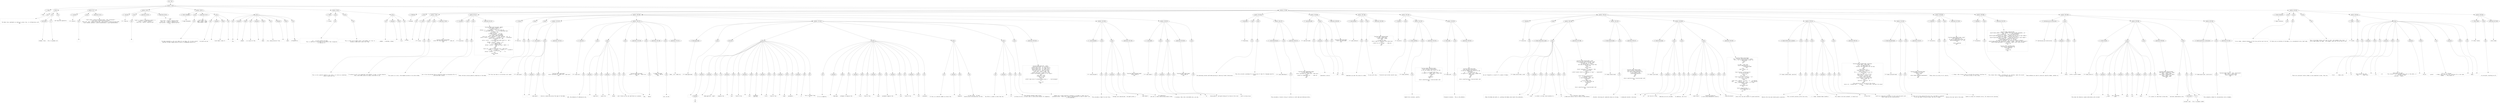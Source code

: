 digraph lpegNode {

node [fontname=Helvetica]
edge [style=dashed]

doc_0 [label="doc - 652"]


doc_0 -> { section_1}
{rank=same; section_1}

section_1 [label="section: 1-618"]


// END RANK doc_0

section_1 -> { header_2 prose_3 section_4 section_5 section_6 section_7 section_8 section_9}
{rank=same; header_2 prose_3 section_4 section_5 section_6 section_7 section_8 section_9}

header_2 [label="1 : Node"]

prose_3 [label="prose"]

section_4 [label="section: 8-17"]

section_5 [label="section: 18-37"]

section_6 [label="section: 38-54"]

section_7 [label="section: 55-66"]

section_8 [label="section: 67-580"]

section_9 [label="section: 619-642"]


// END RANK section_1

header_2 -> leaf_10
leaf_10  [color=Gray,shape=rectangle,fontname=Inconsolata,label="* Node"]
// END RANK header_2

prose_3 -> { raw_11 link_12 raw_13}
{rank=same; raw_11 link_12 raw_13}

raw_11 [label="raw"]

link_12 [label="link"]

raw_13 [label="raw"]


// END RANK prose_3

raw_11 -> leaf_14
leaf_14  [color=Gray,shape=rectangle,fontname=Inconsolata,label="


  The Node class implements an abstract syntax tree, in collaboration with
the "]
// END RANK raw_11

link_12 -> { anchortext_15 url_16}
{rank=same; anchortext_15 url_16}

anchortext_15 [label="anchortext"]

url_16 [label="url"]


// END RANK link_12

anchortext_15 -> leaf_17
leaf_17  [color=Gray,shape=rectangle,fontname=Inconsolata,label="Grammar class"]
// END RANK anchortext_15

url_16 -> leaf_18
leaf_18  [color=Gray,shape=rectangle,fontname=Inconsolata,label="hts://~/grammar.orb"]
// END RANK url_16

raw_13 -> leaf_19
leaf_19  [color=Gray,shape=rectangle,fontname=Inconsolata,label=" and lpeg more generally.

"]
// END RANK raw_13

section_4 -> { header_20 prose_21 codeblock_22}
{rank=same; header_20 prose_21 codeblock_22}

header_20 [label="4 : asserts"]

prose_21 [label="prose"]

codeblock_22 [label="code block 10-15"]


// END RANK section_4

header_20 -> leaf_23
leaf_23  [color=Gray,shape=rectangle,fontname=Inconsolata,label="**** asserts"]
// END RANK header_20

prose_21 -> { raw_24}
{rank=same; raw_24}

raw_24 [label="raw"]


// END RANK prose_21

raw_24 -> leaf_25
leaf_25  [color=Gray,shape=rectangle,fontname=Inconsolata,label="
"]
// END RANK raw_24

codeblock_22 -> leaf_26
leaf_26  [color=Gray,shape=rectangle,fontname=Inconsolata,label="local yield = assert(coroutine.yield, \"uses coroutines\")
local wrap = assert(coroutine.wrap)
local sub, find = assert(string.sub, \"uses string\"), assert(string.find)
local setmeta, getmeta = assert(setmetatable), assert(getmetatable)"]
// END RANK codeblock_22

section_5 -> { header_27 prose_28 codeblock_29 codeblock_30}
{rank=same; header_27 prose_28 codeblock_29 codeblock_30}

header_27 [label="4 : requires"]

prose_28 [label="prose"]

codeblock_29 [label="code block 20-24"]

codeblock_30 [label="code block 28-35"]


// END RANK section_5

header_27 -> leaf_31
leaf_31  [color=Gray,shape=rectangle,fontname=Inconsolata,label="**** requires"]
// END RANK header_27

prose_28 -> { raw_32}
{rank=same; raw_32}

raw_32 [label="raw"]


// END RANK prose_28

raw_32 -> leaf_33
leaf_33  [color=Gray,shape=rectangle,fontname=Inconsolata,label="
"]
// END RANK raw_32

codeblock_29 -> leaf_34
leaf_34  [color=Gray,shape=rectangle,fontname=Inconsolata,label="local s = require \"singletons:status\" ()
local a = require \"anterm\"
local dot = require \"espalier/dot\""]
// END RANK codeblock_29

codeblock_30 -> leaf_35
leaf_35  [color=Gray,shape=rectangle,fontname=Inconsolata,label="   -- ergo
   --[[
   local html = require \"espalier/html\"
   local css  = require \"espalier/css\"
   local portal = require \"espalier/portal\"
   --]]"]
// END RANK codeblock_30

section_6 -> { header_36 prose_37 codeblock_38 prose_39 prose_40}
{rank=same; header_36 prose_37 codeblock_38 prose_39 prose_40}

header_36 [label="2 : Node metatable"]

prose_37 [label="prose"]

codeblock_38 [label="code block 43-47"]

prose_39 [label="prose"]

prose_40 [label="prose"]


// END RANK section_6

header_36 -> leaf_41
leaf_41  [color=Gray,shape=rectangle,fontname=Inconsolata,label="** Node metatable"]
// END RANK header_36

prose_37 -> { raw_42}
{rank=same; raw_42}

raw_42 [label="raw"]


// END RANK prose_37

raw_42 -> leaf_43
leaf_43  [color=Gray,shape=rectangle,fontname=Inconsolata,label="

  The Node metatable is the root table for any Node, all of which should
subclass through [[Node:inherit()][hts://~/node#node:inherit()]].
"]
// END RANK raw_42

codeblock_38 -> leaf_44
leaf_44  [color=Gray,shape=rectangle,fontname=Inconsolata,label="local Node = {}
Node.__index = Node
Node.isNode = Node"]
// END RANK codeblock_38

prose_39 -> { raw_45 prespace_46 literal_47 raw_48}
{rank=same; raw_45 prespace_46 literal_47 raw_48}

raw_45 [label="raw"]

prespace_46 [label="prespace"]

literal_47 [label="literal"]

raw_48 [label="raw"]


// END RANK prose_39

raw_45 -> leaf_49
leaf_49  [color=Gray,shape=rectangle,fontname=Inconsolata,label="
we would now say"]
// END RANK raw_45

prespace_46 -> leaf_50
leaf_50  [color=Gray,shape=rectangle,fontname=Inconsolata,label=" "]
// END RANK prespace_46

literal_47 -> leaf_51
leaf_51  [color=Gray,shape=rectangle,fontname=Inconsolata,label="local Node = meta {}"]
// END RANK literal_47

raw_48 -> leaf_52
leaf_52  [color=Gray,shape=rectangle,fontname=Inconsolata,label=".
"]
// END RANK raw_48

prose_40 -> { raw_53 prespace_54 literal_55 raw_56 prespace_57 literal_58 raw_59 prespace_60 literal_61 raw_62}
{rank=same; raw_53 prespace_54 literal_55 raw_56 prespace_57 literal_58 raw_59 prespace_60 literal_61 raw_62}

raw_53 [label="raw"]

prespace_54 [label="prespace"]

literal_55 [label="literal"]

raw_56 [label="raw"]

prespace_57 [label="prespace"]

literal_58 [label="literal"]

raw_59 [label="raw"]

prespace_60 [label="prespace"]

literal_61 [label="literal"]

raw_62 [label="raw"]


// END RANK prose_40

raw_53 -> leaf_63
leaf_63  [color=Gray,shape=rectangle,fontname=Inconsolata,label="
The"]
// END RANK raw_53

prespace_54 -> leaf_64
leaf_64  [color=Gray,shape=rectangle,fontname=Inconsolata,label=" "]
// END RANK prespace_54

literal_55 -> leaf_65
leaf_65  [color=Gray,shape=rectangle,fontname=Inconsolata,label="isNode"]
// END RANK literal_55

raw_56 -> leaf_66
leaf_66  [color=Gray,shape=rectangle,fontname=Inconsolata,label=" is a quirk of the"]
// END RANK raw_56

prespace_57 -> leaf_67
leaf_67  [color=Gray,shape=rectangle,fontname=Inconsolata,label=" "]
// END RANK prespace_57

literal_58 -> leaf_68
leaf_68  [color=Gray,shape=rectangle,fontname=Inconsolata,label="Node"]
// END RANK literal_58

raw_59 -> leaf_69
leaf_69  [color=Gray,shape=rectangle,fontname=Inconsolata,label=" arcy, being distinct from"]
// END RANK raw_59

prespace_60 -> leaf_70
leaf_70  [color=Gray,shape=rectangle,fontname=Inconsolata,label=" "]
// END RANK prespace_60

literal_61 -> leaf_71
leaf_71  [color=Gray,shape=rectangle,fontname=Inconsolata,label="idEst"]
// END RANK literal_61

raw_62 -> leaf_72
leaf_72  [color=Gray,shape=rectangle,fontname=Inconsolata,label=" for
orthogonality.

"]
// END RANK raw_62

section_7 -> { header_73 prose_74 prose_75 prose_76}
{rank=same; header_73 prose_74 prose_75 prose_76}

header_73 [label="2 : Fields"]

prose_74 [label="prose"]

prose_75 [label="prose"]

prose_76 [label="prose"]


// END RANK section_7

header_73 -> leaf_77
leaf_77  [color=Gray,shape=rectangle,fontname=Inconsolata,label="** Fields"]
// END RANK header_73

prose_74 -> { raw_78}
{rank=same; raw_78}

raw_78 [label="raw"]


// END RANK prose_74

raw_78 -> leaf_79
leaf_79  [color=Gray,shape=rectangle,fontname=Inconsolata,label="

   - id :  A string naming the Node.
           This is identical to the name of the pattern that recognizes
           or captures it.
"]
// END RANK raw_78

prose_75 -> { raw_80}
{rank=same; raw_80}

raw_80 [label="raw"]


// END RANK prose_75

raw_80 -> leaf_81
leaf_81  [color=Gray,shape=rectangle,fontname=Inconsolata,label="
           This is never set on Node itself, and Grammar will fail to
           produce a Node which lacks this flag.
"]
// END RANK raw_80

prose_76 -> { raw_82 prespace_83 literal_84 raw_85}
{rank=same; raw_82 prespace_83 literal_84 raw_85}

raw_82 [label="raw"]

prespace_83 [label="prespace"]

literal_84 [label="literal"]

raw_85 [label="raw"]


// END RANK prose_76

raw_82 -> leaf_86
leaf_86  [color=Gray,shape=rectangle,fontname=Inconsolata,label="
   - isNode :  A boolean, always"]
// END RANK raw_82

prespace_83 -> leaf_87
leaf_87  [color=Gray,shape=rectangle,fontname=Inconsolata,label=" "]
// END RANK prespace_83

literal_84 -> leaf_88
leaf_88  [color=Gray,shape=rectangle,fontname=Inconsolata,label="true"]
// END RANK literal_84

raw_85 -> leaf_89
leaf_89  [color=Gray,shape=rectangle,fontname=Inconsolata,label="/truthy.

"]
// END RANK raw_85

section_8 -> { header_90 prose_91 section_92 section_93 section_94 section_95 section_96 section_97 section_98 section_99 section_100 section_101 section_102}
{rank=same; header_90 prose_91 section_92 section_93 section_94 section_95 section_96 section_97 section_98 section_99 section_100 section_101 section_102}

header_90 [label="2 : Methods"]

prose_91 [label="prose"]

section_92 [label="section: 70-84"]

section_93 [label="section: 85-127"]

section_94 [label="section: 128-238"]

section_95 [label="section: 254-261"]

section_96 [label="section: 276-286"]

section_97 [label="section: 287-306"]

section_98 [label="section: 307-333"]

section_99 [label="section: 356-512"]

section_100 [label="section: 530-548"]

section_101 [label="section: 549-580"]

section_102 [label="section: 581-606"]


// END RANK section_8

header_90 -> leaf_103
leaf_103  [color=Gray,shape=rectangle,fontname=Inconsolata,label="** Methods"]
// END RANK header_90

prose_91 -> { raw_104}
{rank=same; raw_104}

raw_104 [label="raw"]


// END RANK prose_91

raw_104 -> leaf_105
leaf_105  [color=Gray,shape=rectangle,fontname=Inconsolata,label="

"]
// END RANK raw_104

section_92 -> { header_106 prose_107 prose_108 codeblock_109}
{rank=same; header_106 prose_107 prose_108 codeblock_109}

header_106 [label="4 : toLua"]

prose_107 [label="prose"]

prose_108 [label="prose"]

codeblock_109 [label="code block 78-82"]


// END RANK section_92

header_106 -> leaf_110
leaf_110  [color=Gray,shape=rectangle,fontname=Inconsolata,label="**** toLua"]
// END RANK header_106

prose_107 -> { raw_111}
{rank=same; raw_111}

raw_111 [label="raw"]


// END RANK prose_107

raw_111 -> leaf_112
leaf_112  [color=Gray,shape=rectangle,fontname=Inconsolata,label="

This is not a general method in any sense, it's here as a backstop
while I build out Clu.
"]
// END RANK raw_111

prose_108 -> { raw_113}
{rank=same; raw_113}

raw_113 [label="raw"]


// END RANK prose_108

raw_113 -> leaf_114
leaf_114  [color=Gray,shape=rectangle,fontname=Inconsolata,label="
I'm going to call it an important root method: it says, in plain English,
that a bare Node cannot be simply converted to Lua.
"]
// END RANK raw_113

codeblock_109 -> leaf_115
leaf_115  [color=Gray,shape=rectangle,fontname=Inconsolata,label="function Node.toLua(node)
  s:halt(\"No toLua method for \" .. node.id)
end"]
// END RANK codeblock_109

section_93 -> { header_116 prose_117 prose_118 codeblock_119}
{rank=same; header_116 prose_117 prose_118 codeblock_119}

header_116 [label="3 : Visualizer"]

prose_117 [label="prose"]

prose_118 [label="prose"]

codeblock_119 [label="code block 94-125"]


// END RANK section_93

header_116 -> leaf_120
leaf_120  [color=Gray,shape=rectangle,fontname=Inconsolata,label="*** Visualizer"]
// END RANK header_116

prose_117 -> { raw_121}
{rank=same; raw_121}

raw_121 [label="raw"]


// END RANK prose_117

raw_121 -> leaf_122
leaf_122  [color=Gray,shape=rectangle,fontname=Inconsolata,label="

This gives us a nice, tree-shaped printout of an entire Node.
"]
// END RANK raw_121

prose_118 -> { raw_123}
{rank=same; raw_123}

raw_123 [label="raw"]


// END RANK prose_118

raw_123 -> leaf_124
leaf_124  [color=Gray,shape=rectangle,fontname=Inconsolata,label="
We're less disciplined than we should be about up-assigning this to
inherited Node classes.
"]
// END RANK raw_123

codeblock_119 -> leaf_125
leaf_125  [color=Gray,shape=rectangle,fontname=Inconsolata,label="function Node.toString(node, depth)
   local depth = depth or 0
   local phrase = \"\"
   phrase = (\"  \"):rep(depth) .. a.bright(node.id) .. \"    \"
      .. a.cyan(node.first) .. \"-\" .. a.cyan(node.last)
   if node[1] then
      local extra = \"    \"
      if Node.len(node) > 56 then
         --  Truncate in the middle
         local span = Node.span(node)
         local pre, post = sub(span, 1, 26), sub(span, -26, -1)
         extra = extra .. a.dim(pre) .. a.bright(\"………\") .. a.dim(post)
         extra = extra:gsub(\"\\n\", \"◼︎\")
      else
         extra = extra .. a.dim(Node.span(node):gsub(\"\\n\", \"◼︎\"))
      end
      phrase = phrase .. extra .. \"\\n\"
      for _,v in ipairs(node) do
         if (v.isNode) then
            phrase = phrase .. Node.toString(v, depth + 1)
         end
      end
   else
      local val = node.str:sub(node.first, node.last)
                          :gsub(\" \", a.clear() .. a.dim(\"_\") .. a.green())
      val = a.green(val)
      phrase = phrase .. \"    \" .. val  .. \"\\n\"
   end
   return phrase
end"]
// END RANK codeblock_119

section_94 -> { header_126 prose_127 prose_128 section_129 section_130 section_131 section_132 section_133}
{rank=same; header_126 prose_127 prose_128 section_129 section_130 section_131 section_132 section_133}

header_126 [label="3 : Metrics"]

prose_127 [label="prose"]

prose_128 [label="prose"]

section_129 [label="section: 135-145"]

section_130 [label="section: 146-174"]

section_131 [label="section: 175-222"]

section_132 [label="section: 223-238"]

section_133 [label="section: 239-253"]


// END RANK section_94

header_126 -> leaf_134
leaf_134  [color=Gray,shape=rectangle,fontname=Inconsolata,label="*** Metrics"]
// END RANK header_126

prose_127 -> { raw_135}
{rank=same; raw_135}

raw_135 [label="raw"]


// END RANK prose_127

raw_135 -> leaf_136
leaf_136  [color=Gray,shape=rectangle,fontname=Inconsolata,label="

These retrieve various general properties of the Node.
"]
// END RANK raw_135

prose_128 -> { raw_137}
{rank=same; raw_137}

raw_137 [label="raw"]


// END RANK prose_128

raw_137 -> leaf_138
leaf_138  [color=Gray,shape=rectangle,fontname=Inconsolata,label="
The focus has been on correctness over speed.

"]
// END RANK raw_137

section_129 -> { header_139 prose_140 codeblock_141}
{rank=same; header_139 prose_140 codeblock_141}

header_139 [label="4 : node:span()"]

prose_140 [label="prose"]

codeblock_141 [label="code block 139-143"]


// END RANK section_129

header_139 -> leaf_142
leaf_142  [color=Gray,shape=rectangle,fontname=Inconsolata,label="**** node:span()"]
// END RANK header_139

prose_140 -> { raw_143 prespace_144 literal_145 raw_146}
{rank=same; raw_143 prespace_144 literal_145 raw_146}

raw_143 [label="raw"]

prespace_144 [label="prespace"]

literal_145 [label="literal"]

raw_146 [label="raw"]


// END RANK prose_140

raw_143 -> leaf_147
leaf_147  [color=Gray,shape=rectangle,fontname=Inconsolata,label=""]
// END RANK raw_143

prespace_144 -> leaf_148
leaf_148  [color=Gray,shape=rectangle,fontname=Inconsolata,label=""]
// END RANK prespace_144

literal_145 -> leaf_149
leaf_149  [color=Gray,shape=rectangle,fontname=Inconsolata,label="node:span()"]
// END RANK literal_145

raw_146 -> leaf_150
leaf_150  [color=Gray,shape=rectangle,fontname=Inconsolata,label=" returns a substring across the span of the Node.
"]
// END RANK raw_146

codeblock_141 -> leaf_151
leaf_151  [color=Gray,shape=rectangle,fontname=Inconsolata,label="function Node.span(node)
   return sub(node.str, node.first, node.last)
end"]
// END RANK codeblock_141

section_130 -> { header_152 prose_153 prose_154 prose_155 codeblock_156 prose_157 codeblock_158 prose_159 codeblock_160}
{rank=same; header_152 prose_153 prose_154 prose_155 codeblock_156 prose_157 codeblock_158 prose_159 codeblock_160}

header_152 [label="4 : node:len()"]

prose_153 [label="prose"]

prose_154 [label="prose"]

prose_155 [label="prose"]

codeblock_156 [label="code block 154-158"]

prose_157 [label="prose"]

codeblock_158 [label="code block 162-166"]

prose_159 [label="prose"]

codeblock_160 [label="code block 170-172"]


// END RANK section_130

header_152 -> leaf_161
leaf_161  [color=Gray,shape=rectangle,fontname=Inconsolata,label="**** node:len()"]
// END RANK header_152

prose_153 -> { raw_162}
{rank=same; raw_162}

raw_162 [label="raw"]


// END RANK prose_153

raw_162 -> leaf_163
leaf_163  [color=Gray,shape=rectangle,fontname=Inconsolata,label="

ahh, the pleasure of indexing by one.
"]
// END RANK raw_162

prose_154 -> { prespace_164 literal_165 raw_166 prespace_167 literal_168 raw_169}
{rank=same; prespace_164 literal_165 raw_166 prespace_167 literal_168 raw_169}

prespace_164 [label="prespace"]

literal_165 [label="literal"]

raw_166 [label="raw"]

prespace_167 [label="prespace"]

literal_168 [label="literal"]

raw_169 [label="raw"]


// END RANK prose_154

prespace_164 -> leaf_170
leaf_170  [color=Gray,shape=rectangle,fontname=Inconsolata,label=""]
// END RANK prespace_164

literal_165 -> leaf_171
leaf_171  [color=Gray,shape=rectangle,fontname=Inconsolata,label="node:len()"]
// END RANK literal_165

raw_166 -> leaf_172
leaf_172  [color=Gray,shape=rectangle,fontname=Inconsolata,label=" gives the"]
// END RANK raw_166

prespace_167 -> leaf_173
leaf_173  [color=Gray,shape=rectangle,fontname=Inconsolata,label=" "]
// END RANK prespace_167

literal_168 -> leaf_174
leaf_174  [color=Gray,shape=rectangle,fontname=Inconsolata,label="#node"]
// END RANK literal_168

raw_169 -> leaf_175
leaf_175  [color=Gray,shape=rectangle,fontname=Inconsolata,label=" and I think we can just add that as a synonym.
"]
// END RANK raw_169

prose_155 -> { raw_176}
{rank=same; raw_176}

raw_176 [label="raw"]


// END RANK prose_155

raw_176 -> leaf_177
leaf_177  [color=Gray,shape=rectangle,fontname=Inconsolata,label="
hmm.
"]
// END RANK raw_176

codeblock_156 -> leaf_178
leaf_178  [color=Gray,shape=rectangle,fontname=Inconsolata,label="function Node.len(node)
    return 1 + node.last - node.first
end"]
// END RANK codeblock_156

prose_157 -> { raw_179}
{rank=same; raw_179}

raw_179 [label="raw"]


// END RANK prose_157

raw_179 -> leaf_180
leaf_180  [color=Gray,shape=rectangle,fontname=Inconsolata,label="
Hence
"]
// END RANK raw_179

codeblock_158 -> leaf_181
leaf_181  [color=Gray,shape=rectangle,fontname=Inconsolata,label="fn Node.len(node)
   -> @last - @first
end"]
// END RANK codeblock_158

prose_159 -> { raw_182}
{rank=same; raw_182}

raw_182 [label="raw"]


// END RANK prose_159

raw_182 -> leaf_183
leaf_183  [color=Gray,shape=rectangle,fontname=Inconsolata,label="
yes, we can:
"]
// END RANK raw_182

codeblock_160 -> leaf_184
leaf_184  [color=Gray,shape=rectangle,fontname=Inconsolata,label="Node.__len = Node.len"]
// END RANK codeblock_160

section_131 -> { header_185 prose_186 structure_187 prose_188 prose_189 prose_190 prose_191 prose_192 codeblock_193}
{rank=same; header_185 prose_186 structure_187 prose_188 prose_189 prose_190 prose_191 prose_192 codeblock_193}

header_185 [label="4 : Node:gap(node)"]

prose_186 [label="prose"]

structure_187 [label="structure"]

prose_188 [label="prose"]

prose_189 [label="prose"]

prose_190 [label="prose"]

prose_191 [label="prose"]

prose_192 [label="prose"]

codeblock_193 [label="code block 200-220"]


// END RANK section_131

header_185 -> leaf_194
leaf_194  [color=Gray,shape=rectangle,fontname=Inconsolata,label="**** Node:gap(node)"]
// END RANK header_185

prose_186 -> { raw_195}
{rank=same; raw_195}

raw_195 [label="raw"]


// END RANK prose_186

raw_195 -> leaf_196
leaf_196  [color=Gray,shape=rectangle,fontname=Inconsolata,label="
"]
// END RANK raw_195

structure_187 -> { hashline_197}
{rank=same; hashline_197}

hashline_197 [label="hashline"]


// END RANK structure_187

hashline_197 -> { hashtag_198}
{rank=same; hashtag_198}

hashtag_198 [label="hashtag"]


// END RANK hashline_197

hashtag_198 -> leaf_199
leaf_199  [color=Gray,shape=rectangle,fontname=Inconsolata,label="NB"]
// END RANK hashtag_198

prose_188 -> { prespace_200 literal_201 raw_202 prespace_203 literal_204 raw_205 prespace_206 literal_207 raw_208 prespace_209 literal_210 raw_211 prespace_212 literal_213 raw_214 prespace_215 bold_216 raw_217}
{rank=same; prespace_200 literal_201 raw_202 prespace_203 literal_204 raw_205 prespace_206 literal_207 raw_208 prespace_209 literal_210 raw_211 prespace_212 literal_213 raw_214 prespace_215 bold_216 raw_217}

prespace_200 [label="prespace"]

literal_201 [label="literal"]

raw_202 [label="raw"]

prespace_203 [label="prespace"]

literal_204 [label="literal"]

raw_205 [label="raw"]

prespace_206 [label="prespace"]

literal_207 [label="literal"]

raw_208 [label="raw"]

prespace_209 [label="prespace"]

literal_210 [label="literal"]

raw_211 [label="raw"]

prespace_212 [label="prespace"]

literal_213 [label="literal"]

raw_214 [label="raw"]

prespace_215 [label="prespace"]

bold_216 [label="bold"]

raw_217 [label="raw"]


// END RANK prose_188

prespace_200 -> leaf_218
leaf_218  [color=Gray,shape=rectangle,fontname=Inconsolata,label=""]
// END RANK prespace_200

literal_201 -> leaf_219
leaf_219  [color=Gray,shape=rectangle,fontname=Inconsolata,label="Node.gap(left, right)"]
// END RANK literal_201

raw_202 -> leaf_220
leaf_220  [color=Gray,shape=rectangle,fontname=Inconsolata,label=" compares the"]
// END RANK raw_202

prespace_203 -> leaf_221
leaf_221  [color=Gray,shape=rectangle,fontname=Inconsolata,label=" "]
// END RANK prespace_203

literal_204 -> leaf_222
leaf_222  [color=Gray,shape=rectangle,fontname=Inconsolata,label="last"]
// END RANK literal_204

raw_205 -> leaf_223
leaf_223  [color=Gray,shape=rectangle,fontname=Inconsolata,label=" field of the"]
// END RANK raw_205

prespace_206 -> leaf_224
leaf_224  [color=Gray,shape=rectangle,fontname=Inconsolata,label=" "]
// END RANK prespace_206

literal_207 -> leaf_225
leaf_225  [color=Gray,shape=rectangle,fontname=Inconsolata,label="left"]
// END RANK literal_207

raw_208 -> leaf_226
leaf_226  [color=Gray,shape=rectangle,fontname=Inconsolata,label=" parameter
with the"]
// END RANK raw_208

prespace_209 -> leaf_227
leaf_227  [color=Gray,shape=rectangle,fontname=Inconsolata,label=" "]
// END RANK prespace_209

literal_210 -> leaf_228
leaf_228  [color=Gray,shape=rectangle,fontname=Inconsolata,label="first"]
// END RANK literal_210

raw_211 -> leaf_229
leaf_229  [color=Gray,shape=rectangle,fontname=Inconsolata,label=" field of the"]
// END RANK raw_211

prespace_212 -> leaf_230
leaf_230  [color=Gray,shape=rectangle,fontname=Inconsolata,label=" "]
// END RANK prespace_212

literal_213 -> leaf_231
leaf_231  [color=Gray,shape=rectangle,fontname=Inconsolata,label="right"]
// END RANK literal_213

raw_214 -> leaf_232
leaf_232  [color=Gray,shape=rectangle,fontname=Inconsolata,label=" parameter,"]
// END RANK raw_214

prespace_215 -> leaf_233
leaf_233  [color=Gray,shape=rectangle,fontname=Inconsolata,label=" "]
// END RANK prespace_215

bold_216 -> leaf_234
leaf_234  [color=Gray,shape=rectangle,fontname=Inconsolata,label="if"]
// END RANK bold_216

raw_217 -> leaf_235
leaf_235  [color=Gray,shape=rectangle,fontname=Inconsolata,label=" this is greater than
0.
"]
// END RANK raw_217

prose_189 -> { raw_236 prespace_237 literal_238 raw_239 prespace_240 literal_241 raw_242 prespace_243 literal_244 raw_245 prespace_246 literal_247 raw_248 prespace_249 literal_250 raw_251}
{rank=same; raw_236 prespace_237 literal_238 raw_239 prespace_240 literal_241 raw_242 prespace_243 literal_244 raw_245 prespace_246 literal_247 raw_248 prespace_249 literal_250 raw_251}

raw_236 [label="raw"]

prespace_237 [label="prespace"]

literal_238 [label="literal"]

raw_239 [label="raw"]

prespace_240 [label="prespace"]

literal_241 [label="literal"]

raw_242 [label="raw"]

prespace_243 [label="prespace"]

literal_244 [label="literal"]

raw_245 [label="raw"]

prespace_246 [label="prespace"]

literal_247 [label="literal"]

raw_248 [label="raw"]

prespace_249 [label="prespace"]

literal_250 [label="literal"]

raw_251 [label="raw"]


// END RANK prose_189

raw_236 -> leaf_252
leaf_252  [color=Gray,shape=rectangle,fontname=Inconsolata,label="
If it is negative,"]
// END RANK raw_236

prespace_237 -> leaf_253
leaf_253  [color=Gray,shape=rectangle,fontname=Inconsolata,label=" "]
// END RANK prespace_237

literal_238 -> leaf_254
leaf_254  [color=Gray,shape=rectangle,fontname=Inconsolata,label="Node.gap"]
// END RANK literal_238

raw_239 -> leaf_255
leaf_255  [color=Gray,shape=rectangle,fontname=Inconsolata,label=" attempts to measure the"]
// END RANK raw_239

prespace_240 -> leaf_256
leaf_256  [color=Gray,shape=rectangle,fontname=Inconsolata,label=" "]
// END RANK prespace_240

literal_241 -> leaf_257
leaf_257  [color=Gray,shape=rectangle,fontname=Inconsolata,label="first"]
// END RANK literal_241

raw_242 -> leaf_258
leaf_258  [color=Gray,shape=rectangle,fontname=Inconsolata,label=" field of the"]
// END RANK raw_242

prespace_243 -> leaf_259
leaf_259  [color=Gray,shape=rectangle,fontname=Inconsolata,label=""]
// END RANK prespace_243

literal_244 -> leaf_260
leaf_260  [color=Gray,shape=rectangle,fontname=Inconsolata,label="right"]
// END RANK literal_244

raw_245 -> leaf_261
leaf_261  [color=Gray,shape=rectangle,fontname=Inconsolata,label=" parameter against the"]
// END RANK raw_245

prespace_246 -> leaf_262
leaf_262  [color=Gray,shape=rectangle,fontname=Inconsolata,label=" "]
// END RANK prespace_246

literal_247 -> leaf_263
leaf_263  [color=Gray,shape=rectangle,fontname=Inconsolata,label="last"]
// END RANK literal_247

raw_248 -> leaf_264
leaf_264  [color=Gray,shape=rectangle,fontname=Inconsolata,label=" field of the"]
// END RANK raw_248

prespace_249 -> leaf_265
leaf_265  [color=Gray,shape=rectangle,fontname=Inconsolata,label=" "]
// END RANK prespace_249

literal_250 -> leaf_266
leaf_266  [color=Gray,shape=rectangle,fontname=Inconsolata,label="left"]
// END RANK literal_250

raw_251 -> leaf_267
leaf_267  [color=Gray,shape=rectangle,fontname=Inconsolata,label=" parameter.
"]
// END RANK raw_251

prose_190 -> { raw_268 prespace_269 bold_270 raw_271}
{rank=same; raw_268 prespace_269 bold_270 raw_271}

raw_268 [label="raw"]

prespace_269 [label="prespace"]

bold_270 [label="bold"]

raw_271 [label="raw"]


// END RANK prose_190

raw_268 -> leaf_272
leaf_272  [color=Gray,shape=rectangle,fontname=Inconsolata,label="
If this is a natural number we return the"]
// END RANK raw_268

prespace_269 -> leaf_273
leaf_273  [color=Gray,shape=rectangle,fontname=Inconsolata,label=" "]
// END RANK prespace_269

bold_270 -> leaf_274
leaf_274  [color=Gray,shape=rectangle,fontname=Inconsolata,label="negation"]
// END RANK bold_270

raw_271 -> leaf_275
leaf_275  [color=Gray,shape=rectangle,fontname=Inconsolata,label=" of this value.  If both
should prove to be positive, we halt.
"]
// END RANK raw_271

prose_191 -> { raw_276 prespace_277 literal_278 raw_279}
{rank=same; raw_276 prespace_277 literal_278 raw_279}

raw_276 [label="raw"]

prespace_277 [label="prespace"]

literal_278 [label="literal"]

raw_279 [label="raw"]


// END RANK prose_191

raw_276 -> leaf_280
leaf_280  [color=Gray,shape=rectangle,fontname=Inconsolata,label="
No effort is made to check that the"]
// END RANK raw_276

prespace_277 -> leaf_281
leaf_281  [color=Gray,shape=rectangle,fontname=Inconsolata,label=" "]
// END RANK prespace_277

literal_278 -> leaf_282
leaf_282  [color=Gray,shape=rectangle,fontname=Inconsolata,label="str"]
// END RANK literal_278

raw_279 -> leaf_283
leaf_283  [color=Gray,shape=rectangle,fontname=Inconsolata,label=" field matches between nodes unless
we have an error, in which case it could prove helpful for diagnosis.
"]
// END RANK raw_279

prose_192 -> { raw_284}
{rank=same; raw_284}

raw_284 [label="raw"]


// END RANK prose_192

raw_284 -> leaf_285
leaf_285  [color=Gray,shape=rectangle,fontname=Inconsolata,label="
Indeed such a check would be a disaster in streams or other sort of
piecewise parse.  Which will require implementation in and of itself, but
in the meantime...
"]
// END RANK raw_284

codeblock_193 -> leaf_286
leaf_286  [color=Gray,shape=rectangle,fontname=Inconsolata,label="function Node.gap(left, right)
  assert(left.last, \"no left.last\")
  assert(right.first, \"no right.first\")
  assert(right.last, \"no right.last\")
  assert(left.first, \"no left.first\")
  if left.first >= right.last then
    local left, right = right, left
  elseif left.last > right.first then
    s:halt(\"overlapping regions or str issue\")
  end
  local gap = left
  if gap >= 0 then
    return gap
  else
    s:halt(\"some kind of situation where gap is \" .. tostring(gap))
  end

  return nil
end"]
// END RANK codeblock_193

section_132 -> { header_287 prose_288 prose_289 codeblock_290}
{rank=same; header_287 prose_288 prose_289 codeblock_290}

header_287 [label="4 : node:dotLabel()"]

prose_288 [label="prose"]

prose_289 [label="prose"]

codeblock_290 [label="code block 232-236"]


// END RANK section_132

header_287 -> leaf_291
leaf_291  [color=Gray,shape=rectangle,fontname=Inconsolata,label="**** node:dotLabel()"]
// END RANK header_287

prose_288 -> { raw_292}
{rank=same; raw_292}

raw_292 [label="raw"]


// END RANK prose_288

raw_292 -> leaf_293
leaf_293  [color=Gray,shape=rectangle,fontname=Inconsolata,label="

This provides a label for dot files.
"]
// END RANK raw_292

prose_289 -> { raw_294 prespace_295 literal_296 raw_297}
{rank=same; raw_294 prespace_295 literal_296 raw_297}

raw_294 [label="raw"]

prespace_295 [label="prespace"]

literal_296 [label="literal"]

raw_297 [label="raw"]


// END RANK prose_289

raw_294 -> leaf_298
leaf_298  [color=Gray,shape=rectangle,fontname=Inconsolata,label="
Perhaps over-specialized.  We might prefer a"]
// END RANK raw_294

prespace_295 -> leaf_299
leaf_299  [color=Gray,shape=rectangle,fontname=Inconsolata,label=" "]
// END RANK prespace_295

literal_296 -> leaf_300
leaf_300  [color=Gray,shape=rectangle,fontname=Inconsolata,label="node:label()"]
// END RANK literal_296

raw_297 -> leaf_301
leaf_301  [color=Gray,shape=rectangle,fontname=Inconsolata,label=" for generality
and call it when constructing labile trees.
"]
// END RANK raw_297

codeblock_290 -> leaf_302
leaf_302  [color=Gray,shape=rectangle,fontname=Inconsolata,label="function Node.dotLabel(node)
  return node.id
end"]
// END RANK codeblock_290

section_133 -> { header_303 prose_304 prose_305 codeblock_306 prose_307}
{rank=same; header_303 prose_304 prose_305 codeblock_306 prose_307}

header_303 [label="4 : node:label()"]

prose_304 [label="prose"]

prose_305 [label="prose"]

codeblock_306 [label="code block 245-249"]

prose_307 [label="prose"]


// END RANK section_133

header_303 -> leaf_308
leaf_308  [color=Gray,shape=rectangle,fontname=Inconsolata,label="**** node:label()"]
// END RANK header_303

prose_304 -> { raw_309}
{rank=same; raw_309}

raw_309 [label="raw"]


// END RANK prose_304

raw_309 -> leaf_310
leaf_310  [color=Gray,shape=rectangle,fontname=Inconsolata,label="

A synonym, then. But a heritable one, you see.
"]
// END RANK raw_309

prose_305 -> { prespace_311 literal_312 raw_313}
{rank=same; prespace_311 literal_312 raw_313}

prespace_311 [label="prespace"]

literal_312 [label="literal"]

raw_313 [label="raw"]


// END RANK prose_305

prespace_311 -> leaf_314
leaf_314  [color=Gray,shape=rectangle,fontname=Inconsolata,label=""]
// END RANK prespace_311

literal_312 -> leaf_315
leaf_315  [color=Gray,shape=rectangle,fontname=Inconsolata,label="id"]
// END RANK literal_312

raw_313 -> leaf_316
leaf_316  [color=Gray,shape=rectangle,fontname=Inconsolata,label=" being generic, and genre being all we have at the root:
"]
// END RANK raw_313

codeblock_306 -> leaf_317
leaf_317  [color=Gray,shape=rectangle,fontname=Inconsolata,label="function Node.label(node)
   return node.id
end"]
// END RANK codeblock_306

prose_307 -> { raw_318}
{rank=same; raw_318}

raw_318 [label="raw"]


// END RANK prose_307

raw_318 -> leaf_319
leaf_319  [color=Gray,shape=rectangle,fontname=Inconsolata,label="
Worth writing twice.

"]
// END RANK raw_318

section_95 -> { header_320 prose_321 prose_322 section_323}
{rank=same; header_320 prose_321 prose_322 section_323}

header_320 [label="3 : Backstops"]

prose_321 [label="prose"]

prose_322 [label="prose"]

section_323 [label="section: 262-275"]


// END RANK section_95

header_320 -> leaf_324
leaf_324  [color=Gray,shape=rectangle,fontname=Inconsolata,label="*** Backstops"]
// END RANK header_320

prose_321 -> { raw_325}
{rank=same; raw_325}

raw_325 [label="raw"]


// END RANK prose_321

raw_325 -> leaf_326
leaf_326  [color=Gray,shape=rectangle,fontname=Inconsolata,label="

The backstops prevent malformed parsing of some key format transitions.
"]
// END RANK raw_325

prose_322 -> { raw_327}
{rank=same; raw_327}

raw_327 [label="raw"]


// END RANK prose_322

raw_327 -> leaf_328
leaf_328  [color=Gray,shape=rectangle,fontname=Inconsolata,label="
They also provide a paradigm for writing more of same for language-specific
cases.

"]
// END RANK raw_327

section_323 -> { header_329 prose_330 codeblock_331}
{rank=same; header_329 prose_330 codeblock_331}

header_329 [label="4 : node:toMarkdown()"]

prose_330 [label="prose"]

codeblock_331 [label="code block 266-274"]


// END RANK section_323

header_329 -> leaf_332
leaf_332  [color=Gray,shape=rectangle,fontname=Inconsolata,label="**** node:toMarkdown()"]
// END RANK header_329

prose_330 -> { raw_333}
{rank=same; raw_333}

raw_333 [label="raw"]


// END RANK prose_330

raw_333 -> leaf_334
leaf_334  [color=Gray,shape=rectangle,fontname=Inconsolata,label="

This provides a literal string if called on a leaf node and otherwise halts.
"]
// END RANK raw_333

codeblock_331 -> leaf_335
leaf_335  [color=Gray,shape=rectangle,fontname=Inconsolata,label="function Node.toMarkdown(node)
  if not node[1] then
    return sub(node.str, node.first, node.last)
  else
    s:halt(\"no toMarkdown for \" .. node.id)
  end
end"]
// END RANK codeblock_331

section_96 -> { header_336 prose_337 codeblock_338}
{rank=same; header_336 prose_337 codeblock_338}

header_336 [label="3 : node:dot(node)"]

prose_337 [label="prose"]

codeblock_338 [label="code block 280-284"]


// END RANK section_96

header_336 -> leaf_339
leaf_339  [color=Gray,shape=rectangle,fontname=Inconsolata,label="*** node:dot(node)"]
// END RANK header_336

prose_337 -> { raw_340 prespace_341 literal_342 raw_343}
{rank=same; raw_340 prespace_341 literal_342 raw_343}

raw_340 [label="raw"]

prespace_341 [label="prespace"]

literal_342 [label="literal"]

raw_343 [label="raw"]


// END RANK prose_337

raw_340 -> leaf_344
leaf_344  [color=Gray,shape=rectangle,fontname=Inconsolata,label="

Generates a entire"]
// END RANK raw_340

prespace_341 -> leaf_345
leaf_345  [color=Gray,shape=rectangle,fontname=Inconsolata,label=" "]
// END RANK prespace_341

literal_342 -> leaf_346
leaf_346  [color=Gray,shape=rectangle,fontname=Inconsolata,label="dot"]
// END RANK literal_342

raw_343 -> leaf_347
leaf_347  [color=Gray,shape=rectangle,fontname=Inconsolata,label=" node.
"]
// END RANK raw_343

codeblock_338 -> leaf_348
leaf_348  [color=Gray,shape=rectangle,fontname=Inconsolata,label="function Node.dot(node)
  return dot.dot(node)
end"]
// END RANK codeblock_338

section_97 -> { header_349 prose_350 prose_351 codeblock_352}
{rank=same; header_349 prose_350 prose_351 codeblock_352}

header_349 [label="3 : node:toValue()"]

prose_350 [label="prose"]

prose_351 [label="prose"]

codeblock_352 [label="code block 293-304"]


// END RANK section_97

header_349 -> leaf_353
leaf_353  [color=Gray,shape=rectangle,fontname=Inconsolata,label="*** node:toValue()"]
// END RANK header_349

prose_350 -> { raw_354}
{rank=same; raw_354}

raw_354 [label="raw"]


// END RANK prose_350

raw_354 -> leaf_355
leaf_355  [color=Gray,shape=rectangle,fontname=Inconsolata,label="

Sometimes you want the value of a Node.
"]
// END RANK raw_354

prose_351 -> { raw_356}
{rank=same; raw_356}

raw_356 [label="raw"]


// END RANK prose_351

raw_356 -> leaf_357
leaf_357  [color=Gray,shape=rectangle,fontname=Inconsolata,label="
So you call this:
"]
// END RANK raw_356

codeblock_352 -> leaf_358
leaf_358  [color=Gray,shape=rectangle,fontname=Inconsolata,label="function Node.toValue(node)
  if node.__VALUE then
    return node.__VALUE
  end
  if node.str then
    return node.str:sub(node.first,node.last)
  else
    s:halt(\"no str on node \" .. node.id)
  end
end"]
// END RANK codeblock_352

section_98 -> { header_359 prose_360 section_361 section_362}
{rank=same; header_359 prose_360 section_361 section_362}

header_359 [label="3 : Iterators"]

prose_360 [label="prose"]

section_361 [label="section: 312-333"]

section_362 [label="section: 334-355"]


// END RANK section_98

header_359 -> leaf_363
leaf_363  [color=Gray,shape=rectangle,fontname=Inconsolata,label="*** Iterators"]
// END RANK header_359

prose_360 -> { raw_364}
{rank=same; raw_364}

raw_364 [label="raw"]


// END RANK prose_360

raw_364 -> leaf_365
leaf_365  [color=Gray,shape=rectangle,fontname=Inconsolata,label="

Traversal may be done several ways.

"]
// END RANK raw_364

section_361 -> { header_366 prose_367 codeblock_368}
{rank=same; header_366 prose_367 codeblock_368}

header_366 [label="4 : Node.walkPost"]

prose_367 [label="prose"]

codeblock_368 [label="code block 316-331"]


// END RANK section_361

header_366 -> leaf_369
leaf_369  [color=Gray,shape=rectangle,fontname=Inconsolata,label="**** Node.walkPost"]
// END RANK header_366

prose_367 -> { raw_370}
{rank=same; raw_370}

raw_370 [label="raw"]


// END RANK prose_367

raw_370 -> leaf_371
leaf_371  [color=Gray,shape=rectangle,fontname=Inconsolata,label="

Depth-first iterator, postfix
"]
// END RANK raw_370

codeblock_368 -> leaf_372
leaf_372  [color=Gray,shape=rectangle,fontname=Inconsolata,label="function Node.walkPost(node)
    local function traverse(ast)
        if not ast.isNode then return nil end

        for _, v in ipairs(ast) do
            if type(v) == 'table' and v.isNode then
              traverse(v)
            end
        end
        yield(ast)
    end

    return wrap(function() traverse(node) end)
end"]
// END RANK codeblock_368

section_362 -> { header_373 prose_374 codeblock_375}
{rank=same; header_373 prose_374 codeblock_375}

header_373 [label="4 : Node.walk"]

prose_374 [label="prose"]

codeblock_375 [label="code block 338-353"]


// END RANK section_362

header_373 -> leaf_376
leaf_376  [color=Gray,shape=rectangle,fontname=Inconsolata,label="**** Node.walk"]
// END RANK header_373

prose_374 -> { raw_377}
{rank=same; raw_377}

raw_377 [label="raw"]


// END RANK prose_374

raw_377 -> leaf_378
leaf_378  [color=Gray,shape=rectangle,fontname=Inconsolata,label="

Presearch iterator.  This is the default.
"]
// END RANK raw_377

codeblock_375 -> leaf_379
leaf_379  [color=Gray,shape=rectangle,fontname=Inconsolata,label="function Node.walk(node)
  local function traverse(ast)
    if not ast.isNode then return nil end
    yield(ast)
    for _, v in ipairs(ast) do
      if type(v) == 'table' and v.isNode then
        traverse(v)
      end
    end
  end

  return wrap(function() traverse(node) end)
end
"]
// END RANK codeblock_375

section_99 -> { header_380 prose_381 section_382 section_383 section_384 section_385 section_386}
{rank=same; header_380 prose_381 section_382 section_383 section_384 section_385 section_386}

header_380 [label="3 : Selection"]

prose_381 [label="prose"]

section_382 [label="section: 361-400"]

section_383 [label="section: 401-419"]

section_384 [label="section: 420-469"]

section_385 [label="section: 470-512"]

section_386 [label="section: 513-529"]


// END RANK section_99

header_380 -> leaf_387
leaf_387  [color=Gray,shape=rectangle,fontname=Inconsolata,label="*** Selection"]
// END RANK header_380

prose_381 -> { raw_388}
{rank=same; raw_388}

raw_388 [label="raw"]


// END RANK prose_381

raw_388 -> leaf_389
leaf_389  [color=Gray,shape=rectangle,fontname=Inconsolata,label="

We are frequently in search of a subset of Nodes:

"]
// END RANK raw_388

section_382 -> { header_390 prose_391 codeblock_392}
{rank=same; header_390 prose_391 codeblock_392}

header_390 [label="4 : Node.select(node, pred)"]

prose_391 [label="prose"]

codeblock_392 [label="code block 367-398"]


// END RANK section_382

header_390 -> leaf_393
leaf_393  [color=Gray,shape=rectangle,fontname=Inconsolata,label="**** Node.select(node, pred)"]
// END RANK header_390

prose_391 -> { raw_394 prespace_395 literal_396 raw_397 prespace_398 literal_399 raw_400}
{rank=same; raw_394 prespace_395 literal_396 raw_397 prespace_398 literal_399 raw_400}

raw_394 [label="raw"]

prespace_395 [label="prespace"]

literal_396 [label="literal"]

raw_397 [label="raw"]

prespace_398 [label="prespace"]

literal_399 [label="literal"]

raw_400 [label="raw"]


// END RANK prose_391

raw_394 -> leaf_401
leaf_401  [color=Gray,shape=rectangle,fontname=Inconsolata,label="

  Takes the Node and walks it, yielding the Nodes which match the predicate."]
// END RANK raw_394

prespace_395 -> leaf_402
leaf_402  [color=Gray,shape=rectangle,fontname=Inconsolata,label=""]
// END RANK prespace_395

literal_396 -> leaf_403
leaf_403  [color=Gray,shape=rectangle,fontname=Inconsolata,label="pred"]
// END RANK literal_396

raw_397 -> leaf_404
leaf_404  [color=Gray,shape=rectangle,fontname=Inconsolata,label=" is either a string, which matches to"]
// END RANK raw_397

prespace_398 -> leaf_405
leaf_405  [color=Gray,shape=rectangle,fontname=Inconsolata,label=" "]
// END RANK prespace_398

literal_399 -> leaf_406
leaf_406  [color=Gray,shape=rectangle,fontname=Inconsolata,label="id"]
// END RANK literal_399

raw_400 -> leaf_407
leaf_407  [color=Gray,shape=rectangle,fontname=Inconsolata,label=", or a function, which takes
a Node and returns true or false on some premise.
"]
// END RANK raw_400

codeblock_392 -> leaf_408
leaf_408  [color=Gray,shape=rectangle,fontname=Inconsolata,label="function Node.select(node, pred)
   local function qualifies(node, pred)
      if type(pred) == 'string' then
         if type(node) == 'table'
          and node.id and node.id == pred then
            return true
         else
            return false
         end
      elseif type(pred) == 'function' then
         return pred(node)
      else
         s:halt(\"cannot select on predicate of type \" .. type(pred))
      end
   end

   local function traverse(ast)
      -- breadth first
      if qualifies(ast, pred) then
         yield(ast)
      end
      if ast.isNode then
         for _, v in ipairs(ast) do
            traverse(v)
         end
      end
   end

   return wrap(function() traverse(node) end)
end"]
// END RANK codeblock_392

section_383 -> { header_409 prose_410 codeblock_411}
{rank=same; header_409 prose_410 codeblock_411}

header_409 [label="4 : Node.tokens(node)"]

prose_410 [label="prose"]

codeblock_411 [label="code block 405-417"]


// END RANK section_383

header_409 -> leaf_412
leaf_412  [color=Gray,shape=rectangle,fontname=Inconsolata,label="**** Node.tokens(node)"]
// END RANK header_409

prose_410 -> { raw_413}
{rank=same; raw_413}

raw_413 [label="raw"]


// END RANK prose_410

raw_413 -> leaf_414
leaf_414  [color=Gray,shape=rectangle,fontname=Inconsolata,label="

  Iterator returning all captured values as strings.
"]
// END RANK raw_413

codeblock_411 -> leaf_415
leaf_415  [color=Gray,shape=rectangle,fontname=Inconsolata,label="function Node.tokens(node)
  local function traverse(ast)
    for node in Node.walk(ast) do
      if not node[1] then
        yield(node:toValue())
      end
    end
  end

  return wrap(function() traverse(node) end)
end"]
// END RANK codeblock_411

section_384 -> { header_416 prose_417 prose_418 prose_419 codeblock_420}
{rank=same; header_416 prose_417 prose_418 prose_419 codeblock_420}

header_416 [label="4 : Node.lines(node)"]

prose_417 [label="prose"]

prose_418 [label="prose"]

prose_419 [label="prose"]

codeblock_420 [label="code block 430-467"]


// END RANK section_384

header_416 -> leaf_421
leaf_421  [color=Gray,shape=rectangle,fontname=Inconsolata,label="**** Node.lines(node)"]
// END RANK header_416

prose_417 -> { raw_422 prespace_423 literal_424 raw_425}
{rank=same; raw_422 prespace_423 literal_424 raw_425}

raw_422 [label="raw"]

prespace_423 [label="prespace"]

literal_424 [label="literal"]

raw_425 [label="raw"]


// END RANK prose_417

raw_422 -> leaf_426
leaf_426  [color=Gray,shape=rectangle,fontname=Inconsolata,label="

A memoized iterator returning"]
// END RANK raw_422

prespace_423 -> leaf_427
leaf_427  [color=Gray,shape=rectangle,fontname=Inconsolata,label=" "]
// END RANK prespace_423

literal_424 -> leaf_428
leaf_428  [color=Gray,shape=rectangle,fontname=Inconsolata,label="str"]
// END RANK literal_424

raw_425 -> leaf_429
leaf_429  [color=Gray,shape=rectangle,fontname=Inconsolata,label=" one line at a time.
"]
// END RANK raw_425

prose_418 -> { raw_430}
{rank=same; raw_430}

raw_430 [label="raw"]


// END RANK prose_418

raw_430 -> leaf_431
leaf_431  [color=Gray,shape=rectangle,fontname=Inconsolata,label="
Newlines are not included.
"]
// END RANK raw_430

prose_419 -> { raw_432 prespace_433 literal_434 raw_435 prespace_436 literal_437 raw_438}
{rank=same; raw_432 prespace_433 literal_434 raw_435 prespace_436 literal_437 raw_438}

raw_432 [label="raw"]

prespace_433 [label="prespace"]

literal_434 [label="literal"]

raw_435 [label="raw"]

prespace_436 [label="prespace"]

literal_437 [label="literal"]

raw_438 [label="raw"]


// END RANK prose_419

raw_432 -> leaf_439
leaf_439  [color=Gray,shape=rectangle,fontname=Inconsolata,label="
In addition, the first"]
// END RANK raw_432

prespace_433 -> leaf_440
leaf_440  [color=Gray,shape=rectangle,fontname=Inconsolata,label=" "]
// END RANK prespace_433

literal_434 -> leaf_441
leaf_441  [color=Gray,shape=rectangle,fontname=Inconsolata,label="node:lines()"]
// END RANK literal_434

raw_435 -> leaf_442
leaf_442  [color=Gray,shape=rectangle,fontname=Inconsolata,label=" traversal builds up
a source map subsequently used by"]
// END RANK raw_435

prespace_436 -> leaf_443
leaf_443  [color=Gray,shape=rectangle,fontname=Inconsolata,label=" "]
// END RANK prespace_436

literal_437 -> leaf_444
leaf_444  [color=Gray,shape=rectangle,fontname=Inconsolata,label="node:atLine(pos)"]
// END RANK literal_437

raw_438 -> leaf_445
leaf_445  [color=Gray,shape=rectangle,fontname=Inconsolata,label=" to
return the line and column of a given position.
"]
// END RANK raw_438

codeblock_420 -> leaf_446
leaf_446  [color=Gray,shape=rectangle,fontname=Inconsolata,label="function Node.lines(node)
  local function yieldLines(node, linum)
     for _, str in ipairs(node.__lines) do
        yield(str)
      end
  end

  if node.__lines then
     return wrap(function ()
                    yieldLines(node)
                 end)
  else
     node.__lines = {}
  end

  local function buildLines(str)
      if str == nil then
        return nil
      end
      local rest = \"\"
      local first, last = find(str, \"\\n\")
      if first == nil then
        return nil
      else
        local line = sub(str, 1, first - 1) -- no newline
        rest       = sub(str, last + 1)    -- skip newline
        node.__lines[#node.__lines + 1] = line
        yield(line)
      end
      buildLines(rest)
  end

  return wrap(function ()
            buildLines(node.str)
         end)
end"]
// END RANK codeblock_420

section_385 -> { header_447 prose_448 prose_449 prose_450 prose_451 prose_452 codeblock_453}
{rank=same; header_447 prose_448 prose_449 prose_450 prose_451 prose_452 codeblock_453}

header_447 [label="4 : Node.linePos(node, position)"]

prose_448 [label="prose"]

prose_449 [label="prose"]

prose_450 [label="prose"]

prose_451 [label="prose"]

prose_452 [label="prose"]

codeblock_453 [label="code block 485-510"]


// END RANK section_385

header_447 -> leaf_454
leaf_454  [color=Gray,shape=rectangle,fontname=Inconsolata,label="**** Node.linePos(node, position)"]
// END RANK header_447

prose_448 -> { raw_455}
{rank=same; raw_455}

raw_455 [label="raw"]


// END RANK prose_448

raw_455 -> leaf_456
leaf_456  [color=Gray,shape=rectangle,fontname=Inconsolata,label="

Returns the line and column given a position.
"]
// END RANK raw_455

prose_449 -> { raw_457}
{rank=same; raw_457}

raw_457 [label="raw"]


// END RANK prose_449

raw_457 -> leaf_458
leaf_458  [color=Gray,shape=rectangle,fontname=Inconsolata,label="
This currently builds up the line array.
"]
// END RANK raw_457

prose_450 -> { raw_459}
{rank=same; raw_459}

raw_459 [label="raw"]


// END RANK prose_450

raw_459 -> leaf_460
leaf_460  [color=Gray,shape=rectangle,fontname=Inconsolata,label="
- [ ]  #todo  Optimal Node.linePos().
"]
// END RANK raw_459

prose_451 -> { raw_461 prespace_462 literal_463 raw_464}
{rank=same; raw_461 prespace_462 literal_463 raw_464}

raw_461 [label="raw"]

prespace_462 [label="prespace"]

literal_463 [label="literal"]

raw_464 [label="raw"]


// END RANK prose_451

raw_461 -> leaf_465
leaf_465  [color=Gray,shape=rectangle,fontname=Inconsolata,label="
       This needs to be more optimal; it should use"]
// END RANK raw_461

prespace_462 -> leaf_466
leaf_466  [color=Gray,shape=rectangle,fontname=Inconsolata,label=" "]
// END RANK prespace_462

literal_463 -> leaf_467
leaf_467  [color=Gray,shape=rectangle,fontname=Inconsolata,label="string.find"]
// END RANK literal_463

raw_464 -> leaf_468
leaf_468  [color=Gray,shape=rectangle,fontname=Inconsolata,label=" to
       build up a memoized collection of start and end points and
       never break up the string directly.
"]
// END RANK raw_464

prose_452 -> { raw_469}
{rank=same; raw_469}

raw_469 [label="raw"]


// END RANK prose_452

raw_469 -> leaf_470
leaf_470  [color=Gray,shape=rectangle,fontname=Inconsolata,label="
       At least we're only paying the price once, but Node is supposed
       to be lazy about slicing strings, and this is eager.
"]
// END RANK raw_469

codeblock_453 -> leaf_471
leaf_471  [color=Gray,shape=rectangle,fontname=Inconsolata,label="function Node.linePos(node, position)
   if not node.__lines then
      for _ in node:lines() do
        -- nothing, this generates the line map
      end
   end
   local offset = 0
   local position = position
   local linum = nil
   for i, v in ipairs(node.__lines) do
       linum = i
       local len = #v + 1 -- for nl
       local offset = offset + len
       if offset > position then
          return linum, position
       elseif offset == position then
          return linum, len
       else
          position = position - #v - 1
       end
   end
   -- this position is off the end of the string
   return nil, \"exceeds #str\", - offset  -- I think that's the best 3rd value?
end"]
// END RANK codeblock_453

section_386 -> { header_472 prose_473 prose_474 codeblock_475}
{rank=same; header_472 prose_473 prose_474 codeblock_475}

header_472 [label="4 : Node.lastLeaf(node)"]

prose_473 [label="prose"]

prose_474 [label="prose"]

codeblock_475 [label="code block 519-527"]


// END RANK section_386

header_472 -> leaf_476
leaf_476  [color=Gray,shape=rectangle,fontname=Inconsolata,label="**** Node.lastLeaf(node)"]
// END RANK header_472

prose_473 -> { raw_477}
{rank=same; raw_477}

raw_477 [label="raw"]


// END RANK prose_473

raw_477 -> leaf_478
leaf_478  [color=Gray,shape=rectangle,fontname=Inconsolata,label="

Returns the last leaf of the node.
"]
// END RANK raw_477

prose_474 -> { raw_479}
{rank=same; raw_479}

raw_479 [label="raw"]


// END RANK prose_474

raw_479 -> leaf_480
leaf_480  [color=Gray,shape=rectangle,fontname=Inconsolata,label="
Useful to check for terminal errors, for stop-on-error parsing.
"]
// END RANK raw_479

codeblock_475 -> leaf_481
leaf_481  [color=Gray,shape=rectangle,fontname=Inconsolata,label="function Node.lastLeaf(node)
  if #node == 0 then
    return node
  else
    return Node.lastLeaf(node[#node])
  end
end"]
// END RANK codeblock_475

section_100 -> { header_482 prose_483 prose_484 codeblock_485}
{rank=same; header_482 prose_483 prose_484 codeblock_485}

header_482 [label="3 : Collectors"]

prose_483 [label="prose"]

prose_484 [label="prose"]

codeblock_485 [label="code block 537-546"]


// END RANK section_100

header_482 -> leaf_486
leaf_486  [color=Gray,shape=rectangle,fontname=Inconsolata,label="*** Collectors"]
// END RANK header_482

prose_483 -> { raw_487}
{rank=same; raw_487}

raw_487 [label="raw"]


// END RANK prose_483

raw_487 -> leaf_488
leaf_488  [color=Gray,shape=rectangle,fontname=Inconsolata,label="

These return an array of all results.
"]
// END RANK raw_487

prose_484 -> { raw_489}
{rank=same; raw_489}

raw_489 [label="raw"]


// END RANK prose_484

raw_489 -> leaf_490
leaf_490  [color=Gray,shape=rectangle,fontname=Inconsolata,label="
- [ ] #todo  Add a Forest class to provide the iterator interface for
             the return arrays of this class.
"]
// END RANK raw_489

codeblock_485 -> leaf_491
leaf_491  [color=Gray,shape=rectangle,fontname=Inconsolata,label="function Node.gather(node, pred)
  local gathered = {}
  for ast in node:select(pred) do
    gathered[#gathered + 1] = ast
  end

  return gathered
end"]
// END RANK codeblock_485

section_101 -> { header_492 prose_493 codeblock_494}
{rank=same; header_492 prose_493 codeblock_494}

header_492 [label="3 : Validation"]

prose_493 [label="prose"]

codeblock_494 [label="code block 554-578"]


// END RANK section_101

header_492 -> leaf_495
leaf_495  [color=Gray,shape=rectangle,fontname=Inconsolata,label="*** Validation"]
// END RANK header_492

prose_493 -> { raw_496}
{rank=same; raw_496}

raw_496 [label="raw"]


// END RANK prose_493

raw_496 -> leaf_497
leaf_497  [color=Gray,shape=rectangle,fontname=Inconsolata,label="

This checks that a Node, including all its children, meets the social
contract of Node behavior.
"]
// END RANK raw_496

codeblock_494 -> leaf_498
leaf_498  [color=Gray,shape=rectangle,fontname=Inconsolata,label="
function Node.isValid(node)
  assert(node.isNode == Node, \"isNode flag must be Node metatable, id: \"
         .. node.id .. \" \" .. tostring(node))
  assert(node.first, \"node must have first\")
  assert(type(node.first) == \"number\", \"node.first must be of type number\")
  assert(node.last, \"node must have last\")
  assert(type(node.last) == \"number\", \"node.last must be of type number\")
  assert(node.str, \"node must have str\")
  assert(type(node.str) == \"string\"
         or node.str.isPhrase, \"str must be string or phrase\")
  assert(node.parent and node.parent.isNode == Node, \"node must have parent\")
  assert(type(node:span()) == \"string\", \"span() must yield string\")
  return true
end

function Node.validate(node)
  for twig in node:walk() do
    twig:isValid()
  end
  return true
end
"]
// END RANK codeblock_494

section_102 -> { header_499 prose_500 section_501 section_502}
{rank=same; header_499 prose_500 section_501 section_502}

header_499 [label="3 : Subclassing and construction"]

prose_500 [label="prose"]

section_501 [label="section: 587-606"]

section_502 [label="section: 607-618"]


// END RANK section_102

header_499 -> leaf_503
leaf_503  [color=Gray,shape=rectangle,fontname=Inconsolata,label="*** Subclassing and construction"]
// END RANK header_499

prose_500 -> { raw_504 prespace_505 literal_506 raw_507}
{rank=same; raw_504 prespace_505 literal_506 raw_507}

raw_504 [label="raw"]

prespace_505 [label="prespace"]

literal_506 [label="literal"]

raw_507 [label="raw"]


// END RANK prose_500

raw_504 -> leaf_508
leaf_508  [color=Gray,shape=rectangle,fontname=Inconsolata,label="

These methods are used to construct specific Nodes, whether at"]
// END RANK raw_504

prespace_505 -> leaf_509
leaf_509  [color=Gray,shape=rectangle,fontname=Inconsolata,label=" "]
// END RANK prespace_505

literal_506 -> leaf_510
leaf_510  [color=Gray,shape=rectangle,fontname=Inconsolata,label="femto"]
// END RANK literal_506

raw_507 -> leaf_511
leaf_511  [color=Gray,shape=rectangle,fontname=Inconsolata,label=" or
within a given Grammar.

"]
// END RANK raw_507

section_501 -> { header_512 prose_513 prose_514 codeblock_515 prose_516}
{rank=same; header_512 prose_513 prose_514 codeblock_515 prose_516}

header_512 [label="4 : Node:inherit()"]

prose_513 [label="prose"]

prose_514 [label="prose"]

codeblock_515 [label="code block 594-602"]

prose_516 [label="prose"]


// END RANK section_501

header_512 -> leaf_517
leaf_517  [color=Gray,shape=rectangle,fontname=Inconsolata,label="**** Node:inherit()"]
// END RANK header_512

prose_513 -> { raw_518 prespace_519 literal_520 raw_521 prespace_522 literal_523 raw_524 prespace_525 literal_526 raw_527}
{rank=same; raw_518 prespace_519 literal_520 raw_521 prespace_522 literal_523 raw_524 prespace_525 literal_526 raw_527}

raw_518 [label="raw"]

prespace_519 [label="prespace"]

literal_520 [label="literal"]

raw_521 [label="raw"]

prespace_522 [label="prespace"]

literal_523 [label="literal"]

raw_524 [label="raw"]

prespace_525 [label="prespace"]

literal_526 [label="literal"]

raw_527 [label="raw"]


// END RANK prose_513

raw_518 -> leaf_528
leaf_528  [color=Gray,shape=rectangle,fontname=Inconsolata,label="

This does the familiar single-inheritance with inlined"]
// END RANK raw_518

prespace_519 -> leaf_529
leaf_529  [color=Gray,shape=rectangle,fontname=Inconsolata,label=" "]
// END RANK prespace_519

literal_520 -> leaf_530
leaf_530  [color=Gray,shape=rectangle,fontname=Inconsolata,label="__index"]
// END RANK literal_520

raw_521 -> leaf_531
leaf_531  [color=Gray,shape=rectangle,fontname=Inconsolata,label="ing, returning
both"]
// END RANK raw_521

prespace_522 -> leaf_532
leaf_532  [color=Gray,shape=rectangle,fontname=Inconsolata,label=" "]
// END RANK prespace_522

literal_523 -> leaf_533
leaf_533  [color=Gray,shape=rectangle,fontname=Inconsolata,label="Meta"]
// END RANK literal_523

raw_524 -> leaf_534
leaf_534  [color=Gray,shape=rectangle,fontname=Inconsolata,label=" and"]
// END RANK raw_524

prespace_525 -> leaf_535
leaf_535  [color=Gray,shape=rectangle,fontname=Inconsolata,label=" "]
// END RANK prespace_525

literal_526 -> leaf_536
leaf_536  [color=Gray,shape=rectangle,fontname=Inconsolata,label="meta"]
// END RANK literal_526

raw_527 -> leaf_537
leaf_537  [color=Gray,shape=rectangle,fontname=Inconsolata,label=".
"]
// END RANK raw_527

prose_514 -> { raw_538}
{rank=same; raw_538}

raw_538 [label="raw"]


// END RANK prose_514

raw_538 -> leaf_539
leaf_539  [color=Gray,shape=rectangle,fontname=Inconsolata,label="
It's easier to read than to describe:
"]
// END RANK raw_538

codeblock_515 -> leaf_540
leaf_540  [color=Gray,shape=rectangle,fontname=Inconsolata,label="function Node.inherit(node)
  local Meta = setmeta({}, node)
  Meta.__index = Meta
  local meta = setmeta({}, Meta)
  meta.__index = meta
  return Meta, meta
end"]
// END RANK codeblock_515

prose_516 -> { raw_541 link_542 raw_543}
{rank=same; raw_541 link_542 raw_543}

raw_541 [label="raw"]

link_542 [label="link"]

raw_543 [label="raw"]


// END RANK prose_516

raw_541 -> leaf_544
leaf_544  [color=Gray,shape=rectangle,fontname=Inconsolata,label="
And best understood on the "]
// END RANK raw_541

link_542 -> { anchortext_545 url_546}
{rank=same; anchortext_545 url_546}

anchortext_545 [label="anchortext"]

url_546 [label="url"]


// END RANK link_542

anchortext_545 -> leaf_547
leaf_547  [color=Gray,shape=rectangle,fontname=Inconsolata,label="consumer side"]
// END RANK anchortext_545

url_546 -> leaf_548
leaf_548  [color=Gray,shape=rectangle,fontname=Inconsolata,label="hts://~/grammar.orb#tk"]
// END RANK url_546

raw_543 -> leaf_549
leaf_549  [color=Gray,shape=rectangle,fontname=Inconsolata,label=".

"]
// END RANK raw_543

section_502 -> { header_550 prose_551 codeblock_552}
{rank=same; header_550 prose_551 codeblock_552}

header_550 [label="4 : Node:export(mod, constructor)"]

prose_551 [label="prose"]

codeblock_552 [label="code block 611-616"]


// END RANK section_502

header_550 -> leaf_553
leaf_553  [color=Gray,shape=rectangle,fontname=Inconsolata,label="**** Node:export(mod, constructor)"]
// END RANK header_550

prose_551 -> { raw_554}
{rank=same; raw_554}

raw_554 [label="raw"]


// END RANK prose_551

raw_554 -> leaf_555
leaf_555  [color=Gray,shape=rectangle,fontname=Inconsolata,label="

This prepares a Node for incorporation into a Grammar.
"]
// END RANK raw_554

codeblock_552 -> leaf_556
leaf_556  [color=Gray,shape=rectangle,fontname=Inconsolata,label="function Node.export(_, mod, constructor)
  mod.__call = constructor
  return setmeta({}, mod)
end"]
// END RANK codeblock_552

section_9 -> { header_557 prose_558 prose_559 prose_560 section_561 section_562}
{rank=same; header_557 prose_558 prose_559 prose_560 section_561 section_562}

header_557 [label="2 : Node Instances"]

prose_558 [label="prose"]

prose_559 [label="prose"]

prose_560 [label="prose"]

section_561 [label="section: 630-642"]

section_562 [label="section: 643-652"]


// END RANK section_9

header_557 -> leaf_563
leaf_563  [color=Gray,shape=rectangle,fontname=Inconsolata,label="** Node Instances"]
// END RANK header_557

prose_558 -> { raw_564}
{rank=same; raw_564}

raw_564 [label="raw"]


// END RANK prose_558

raw_564 -> leaf_565
leaf_565  [color=Gray,shape=rectangle,fontname=Inconsolata,label="

  To be a Node, indexed elements of the Array portion must also be
Nodes.
"]
// END RANK raw_564

prose_559 -> { raw_566}
{rank=same; raw_566}

raw_566 [label="raw"]


// END RANK prose_559

raw_566 -> leaf_567
leaf_567  [color=Gray,shape=rectangle,fontname=Inconsolata,label="
If there are no children of the Node, it is considered to be a leaf node.
"]
// END RANK raw_566

prose_560 -> { raw_568}
{rank=same; raw_568}

raw_568 [label="raw"]


// END RANK prose_560

raw_568 -> leaf_569
leaf_569  [color=Gray,shape=rectangle,fontname=Inconsolata,label="
Most of the Node library will fail to halt, and probably blow stack, if
cyclic Node graphs are made.  The Grammar class will not do this to you.

"]
// END RANK raw_568

section_561 -> { header_570 prose_571 prose_572}
{rank=same; header_570 prose_571 prose_572}

header_570 [label="3 : Fields"]

prose_571 [label="prose"]

prose_572 [label="prose"]


// END RANK section_561

header_570 -> leaf_573
leaf_573  [color=Gray,shape=rectangle,fontname=Inconsolata,label="*** Fields"]
// END RANK header_570

prose_571 -> { raw_574}
{rank=same; raw_574}

raw_574 [label="raw"]


// END RANK prose_571

raw_574 -> leaf_575
leaf_575  [color=Gray,shape=rectangle,fontname=Inconsolata,label="

  There are invariant fields a Node is also expected to have, they are:
"]
// END RANK raw_574

prose_572 -> { raw_576 prespace_577 literal_578 raw_579 prespace_580 literal_581 raw_582 prespace_583 literal_584 raw_585 prespace_586 literal_587 raw_588}
{rank=same; raw_576 prespace_577 literal_578 raw_579 prespace_580 literal_581 raw_582 prespace_583 literal_584 raw_585 prespace_586 literal_587 raw_588}

raw_576 [label="raw"]

prespace_577 [label="prespace"]

literal_578 [label="literal"]

raw_579 [label="raw"]

prespace_580 [label="prespace"]

literal_581 [label="literal"]

raw_582 [label="raw"]

prespace_583 [label="prespace"]

literal_584 [label="literal"]

raw_585 [label="raw"]

prespace_586 [label="prespace"]

literal_587 [label="literal"]

raw_588 [label="raw"]


// END RANK prose_572

raw_576 -> leaf_589
leaf_589  [color=Gray,shape=rectangle,fontname=Inconsolata,label="
  - first    :  Index into"]
// END RANK raw_576

prespace_577 -> leaf_590
leaf_590  [color=Gray,shape=rectangle,fontname=Inconsolata,label=" "]
// END RANK prespace_577

literal_578 -> leaf_591
leaf_591  [color=Gray,shape=rectangle,fontname=Inconsolata,label="str"]
// END RANK literal_578

raw_579 -> leaf_592
leaf_592  [color=Gray,shape=rectangle,fontname=Inconsolata,label=" which begins the span.
  - last     :  Index into"]
// END RANK raw_579

prespace_580 -> leaf_593
leaf_593  [color=Gray,shape=rectangle,fontname=Inconsolata,label=" "]
// END RANK prespace_580

literal_581 -> leaf_594
leaf_594  [color=Gray,shape=rectangle,fontname=Inconsolata,label="str"]
// END RANK literal_581

raw_582 -> leaf_595
leaf_595  [color=Gray,shape=rectangle,fontname=Inconsolata,label=" which ends the span.
  - str      :  The string of which the Node spans part or the whole, or
                a Phrase of same.
  - isPhrase :  Equals"]
// END RANK raw_582

prespace_583 -> leaf_596
leaf_596  [color=Gray,shape=rectangle,fontname=Inconsolata,label=" "]
// END RANK prespace_583

literal_584 -> leaf_597
leaf_597  [color=Gray,shape=rectangle,fontname=Inconsolata,label="Phrase"]
// END RANK literal_584

raw_585 -> leaf_598
leaf_598  [color=Gray,shape=rectangle,fontname=Inconsolata,label=" iff str is a Phrase.
  - parent   :  A Node, which may be a self-reference for a root node.
  - isNode   :  This equals to"]
// END RANK raw_585

prespace_586 -> leaf_599
leaf_599  [color=Gray,shape=rectangle,fontname=Inconsolata,label=" "]
// END RANK prespace_586

literal_587 -> leaf_600
leaf_600  [color=Gray,shape=rectangle,fontname=Inconsolata,label="Node"]
// END RANK literal_587

raw_588 -> leaf_601
leaf_601  [color=Gray,shape=rectangle,fontname=Inconsolata,label=".

"]
// END RANK raw_588

section_562 -> { header_602 prose_603 codeblock_604}
{rank=same; header_602 prose_603 codeblock_604}

header_602 [label="3 : Other fields"]

prose_603 [label="prose"]

codeblock_604 [label="code block 647-649"]


// END RANK section_562

header_602 -> leaf_605
leaf_605  [color=Gray,shape=rectangle,fontname=Inconsolata,label="*** Other fields"]
// END RANK header_602

prose_603 -> { raw_606}
{rank=same; raw_606}

raw_606 [label="raw"]


// END RANK prose_603

raw_606 -> leaf_607
leaf_607  [color=Gray,shape=rectangle,fontname=Inconsolata,label="

  In principle, anything at all.
"]
// END RANK raw_606

codeblock_604 -> leaf_608
leaf_608  [color=Gray,shape=rectangle,fontname=Inconsolata,label="return Node"]
// END RANK codeblock_604


}
